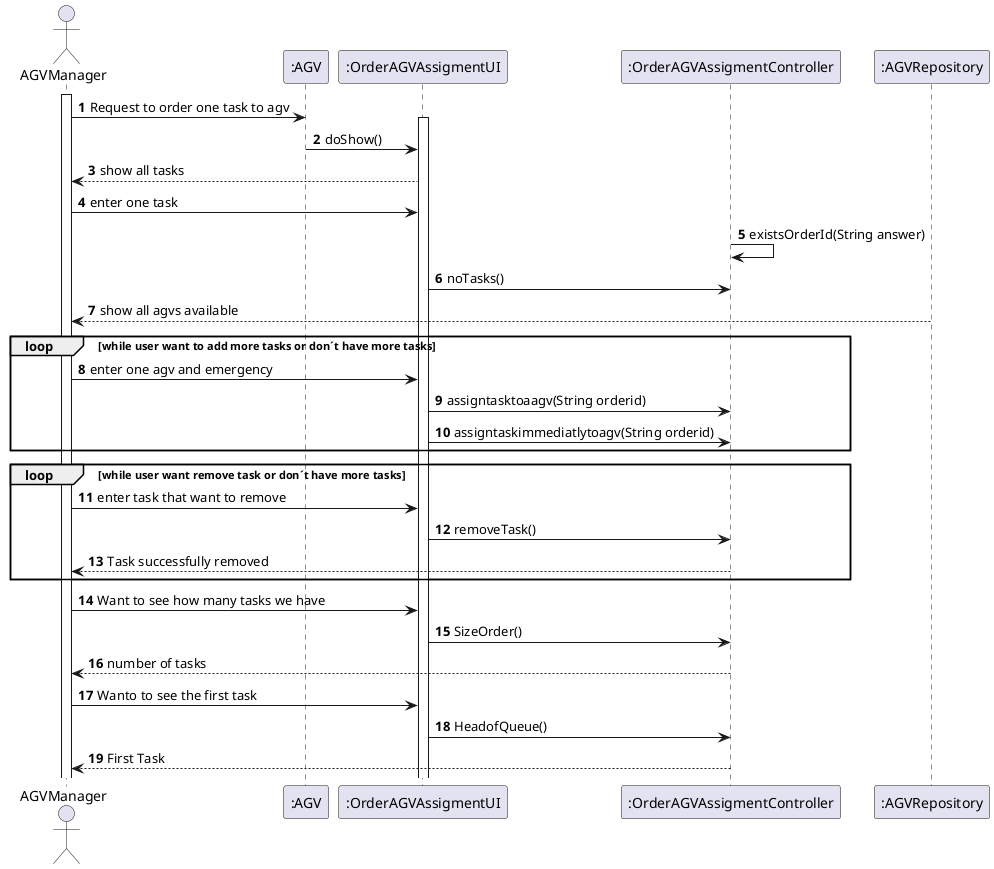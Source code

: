@startuml
'https://plantuml.com/sequence-diagram

autonumber
actor AGVManager as Admin

participant ":AGV" as AGV
participant ":OrderAGVAssigmentUI" as UI
participant ":OrderAGVAssigmentController" as Controller
participant ":AGVRepository" as Repository
 activate Admin
Admin->AGV: Request to order one task to agv
activate UI
AGV->UI: doShow()
UI-->Admin: show all tasks
Admin->UI: enter one task
Controller->Controller: existsOrderId(String answer)
UI->Controller: noTasks()
Repository-->Admin: show all agvs available
loop while user want to add more tasks or don´t have more tasks
Admin->UI: enter one agv and emergency
UI->Controller: assigntasktoaagv(String orderid)
UI->Controller: assigntaskimmediatlytoagv(String orderid)
end

loop while user want remove task or don´t have more tasks
Admin->UI: enter task that want to remove
UI->Controller: removeTask()
Controller-->Admin: Task successfully removed
end

Admin->UI: Want to see how many tasks we have
UI->Controller: SizeOrder()
Controller-->Admin: number of tasks

Admin->UI: Wanto to see the first task
UI->Controller: HeadofQueue()
Controller-->Admin: First Task
@enduml